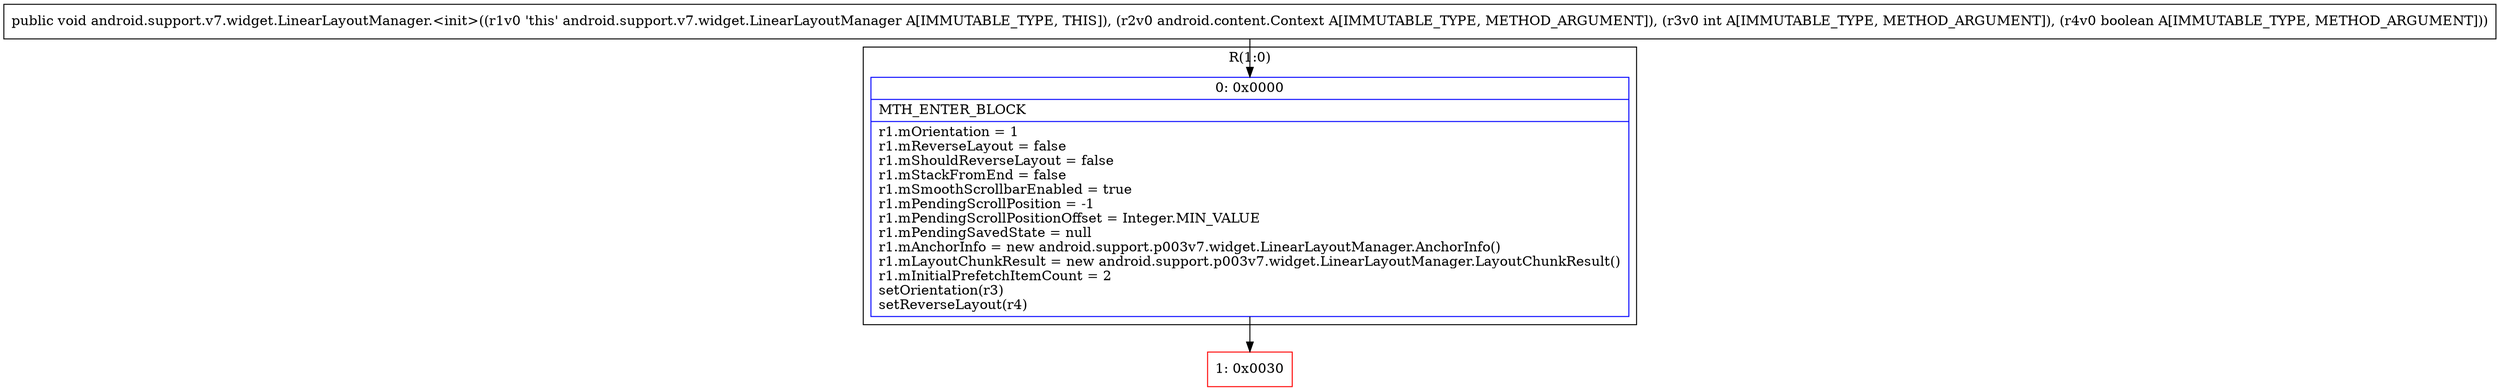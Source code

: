 digraph "CFG forandroid.support.v7.widget.LinearLayoutManager.\<init\>(Landroid\/content\/Context;IZ)V" {
subgraph cluster_Region_838217199 {
label = "R(1:0)";
node [shape=record,color=blue];
Node_0 [shape=record,label="{0\:\ 0x0000|MTH_ENTER_BLOCK\l|r1.mOrientation = 1\lr1.mReverseLayout = false\lr1.mShouldReverseLayout = false\lr1.mStackFromEnd = false\lr1.mSmoothScrollbarEnabled = true\lr1.mPendingScrollPosition = \-1\lr1.mPendingScrollPositionOffset = Integer.MIN_VALUE\lr1.mPendingSavedState = null\lr1.mAnchorInfo = new android.support.p003v7.widget.LinearLayoutManager.AnchorInfo()\lr1.mLayoutChunkResult = new android.support.p003v7.widget.LinearLayoutManager.LayoutChunkResult()\lr1.mInitialPrefetchItemCount = 2\lsetOrientation(r3)\lsetReverseLayout(r4)\l}"];
}
Node_1 [shape=record,color=red,label="{1\:\ 0x0030}"];
MethodNode[shape=record,label="{public void android.support.v7.widget.LinearLayoutManager.\<init\>((r1v0 'this' android.support.v7.widget.LinearLayoutManager A[IMMUTABLE_TYPE, THIS]), (r2v0 android.content.Context A[IMMUTABLE_TYPE, METHOD_ARGUMENT]), (r3v0 int A[IMMUTABLE_TYPE, METHOD_ARGUMENT]), (r4v0 boolean A[IMMUTABLE_TYPE, METHOD_ARGUMENT])) }"];
MethodNode -> Node_0;
Node_0 -> Node_1;
}

